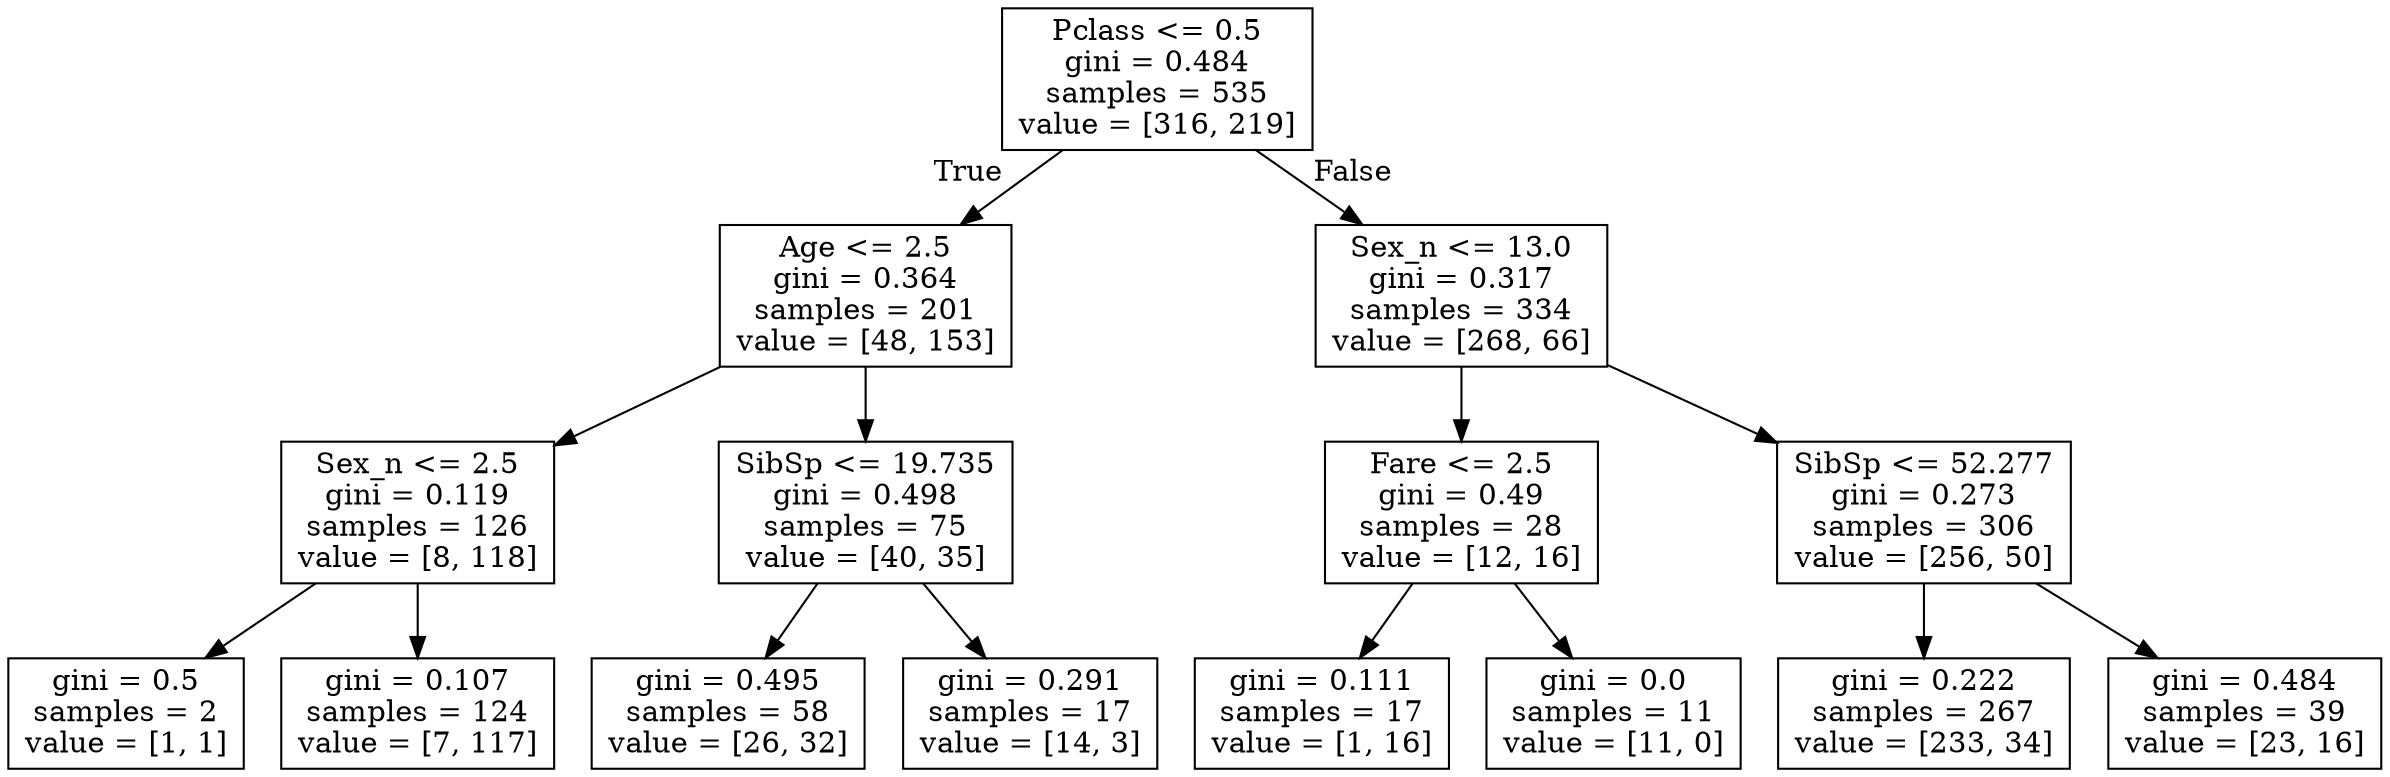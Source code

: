digraph Tree {
node [shape=box] ;
0 [label="Pclass <= 0.5\ngini = 0.484\nsamples = 535\nvalue = [316, 219]"] ;
1 [label="Age <= 2.5\ngini = 0.364\nsamples = 201\nvalue = [48, 153]"] ;
0 -> 1 [labeldistance=2.5, labelangle=45, headlabel="True"] ;
2 [label="Sex_n <= 2.5\ngini = 0.119\nsamples = 126\nvalue = [8, 118]"] ;
1 -> 2 ;
3 [label="gini = 0.5\nsamples = 2\nvalue = [1, 1]"] ;
2 -> 3 ;
4 [label="gini = 0.107\nsamples = 124\nvalue = [7, 117]"] ;
2 -> 4 ;
5 [label="SibSp <= 19.735\ngini = 0.498\nsamples = 75\nvalue = [40, 35]"] ;
1 -> 5 ;
6 [label="gini = 0.495\nsamples = 58\nvalue = [26, 32]"] ;
5 -> 6 ;
7 [label="gini = 0.291\nsamples = 17\nvalue = [14, 3]"] ;
5 -> 7 ;
8 [label="Sex_n <= 13.0\ngini = 0.317\nsamples = 334\nvalue = [268, 66]"] ;
0 -> 8 [labeldistance=2.5, labelangle=-45, headlabel="False"] ;
9 [label="Fare <= 2.5\ngini = 0.49\nsamples = 28\nvalue = [12, 16]"] ;
8 -> 9 ;
10 [label="gini = 0.111\nsamples = 17\nvalue = [1, 16]"] ;
9 -> 10 ;
11 [label="gini = 0.0\nsamples = 11\nvalue = [11, 0]"] ;
9 -> 11 ;
12 [label="SibSp <= 52.277\ngini = 0.273\nsamples = 306\nvalue = [256, 50]"] ;
8 -> 12 ;
13 [label="gini = 0.222\nsamples = 267\nvalue = [233, 34]"] ;
12 -> 13 ;
14 [label="gini = 0.484\nsamples = 39\nvalue = [23, 16]"] ;
12 -> 14 ;
}